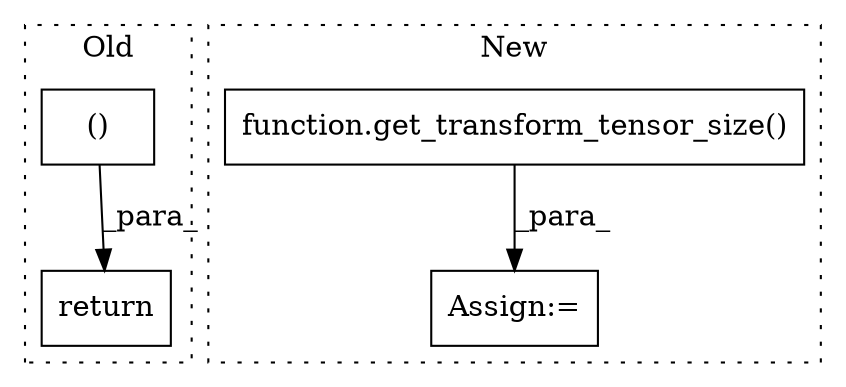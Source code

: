 digraph G {
subgraph cluster0 {
1 [label="()" a="54" s="22265" l="32" shape="box"];
3 [label="return" a="93" s="22247" l="7" shape="box"];
label = "Old";
style="dotted";
}
subgraph cluster1 {
2 [label="function.get_transform_tensor_size()" a="75" s="21926,21958" l="26,1" shape="box"];
4 [label="Assign:=" a="68" s="21923" l="3" shape="box"];
label = "New";
style="dotted";
}
1 -> 3 [label="_para_"];
2 -> 4 [label="_para_"];
}